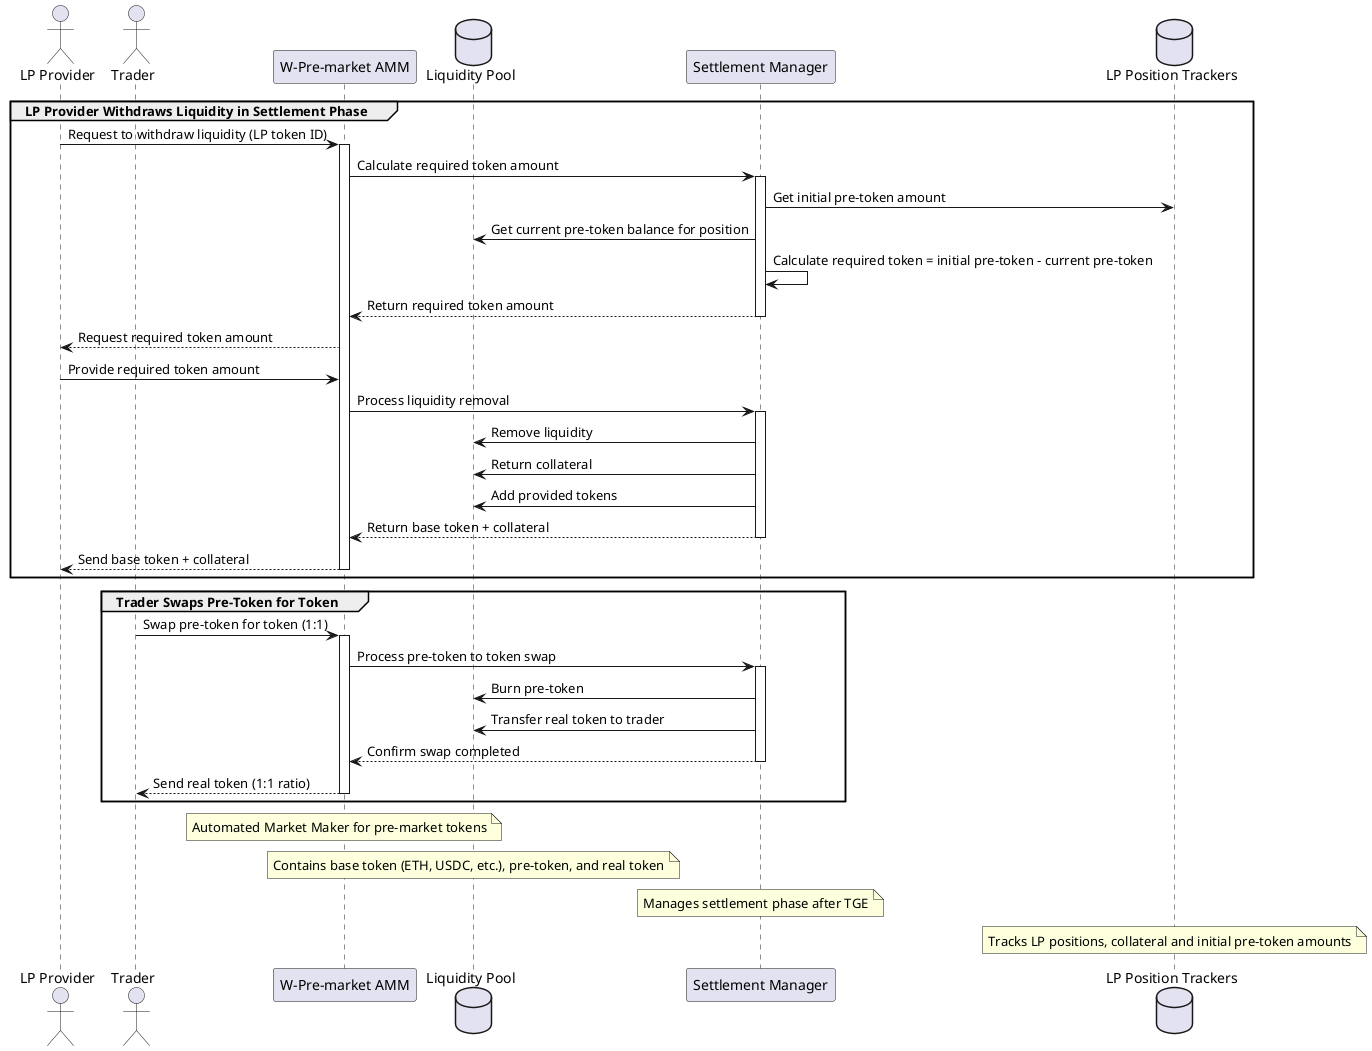 @startuml W-Settle Ended Phase

' Define participants
actor "LP Provider" as LPProvider
actor "Trader" as Trader
participant "W-Pre-market AMM" as AMM
database "Liquidity Pool" as Pool
participant "Settlement Manager" as Settlement
database "LP Position Trackers" as LPTrackers

' Style
skinparam sequence {
    ParticipantBackgroundColor LightBlue
    ActorBackgroundColor LightGreen
    DatabaseBackgroundColor LightPink
    LifeLineColor Gray
    BorderColor Black
}

' Add a new flow for LP Provider withdrawal in settlement phase
group LP Provider Withdraws Liquidity in Settlement Phase
    LPProvider -> AMM: Request to withdraw liquidity (LP token ID)
    activate AMM
    
    AMM -> Settlement: Calculate required token amount
    activate Settlement
    Settlement -> LPTrackers: Get initial pre-token amount
    Settlement -> Pool: Get current pre-token balance for position
    Settlement -> Settlement: Calculate required token = initial pre-token - current pre-token
    Settlement --> AMM: Return required token amount
    deactivate Settlement
    
    AMM --> LPProvider: Request required token amount
    LPProvider -> AMM: Provide required token amount
    
    AMM -> Settlement: Process liquidity removal
    activate Settlement
    Settlement -> Pool: Remove liquidity
    Settlement -> Pool: Return collateral
    Settlement -> Pool: Add provided tokens
    Settlement --> AMM: Return base token + collateral
    deactivate Settlement
    
    AMM --> LPProvider: Send base token + collateral
    
    deactivate AMM
end

' Add a new flow for Trader swapping pre-token for real token
group Trader Swaps Pre-Token for Token
    Trader -> AMM: Swap pre-token for token (1:1)
    activate AMM
    
    AMM -> Settlement: Process pre-token to token swap
    activate Settlement
    Settlement -> Pool: Burn pre-token
    Settlement -> Pool: Transfer real token to trader
    Settlement --> AMM: Confirm swap completed
    deactivate Settlement
    
    AMM --> Trader: Send real token (1:1 ratio)
    
    deactivate AMM
end

' Add notes
note over AMM: Automated Market Maker for pre-market tokens
note over Pool: Contains base token (ETH, USDC, etc.), pre-token, and real token
note over Settlement: Manages settlement phase after TGE
note over LPTrackers: Tracks LP positions, collateral and initial pre-token amounts

@enduml 